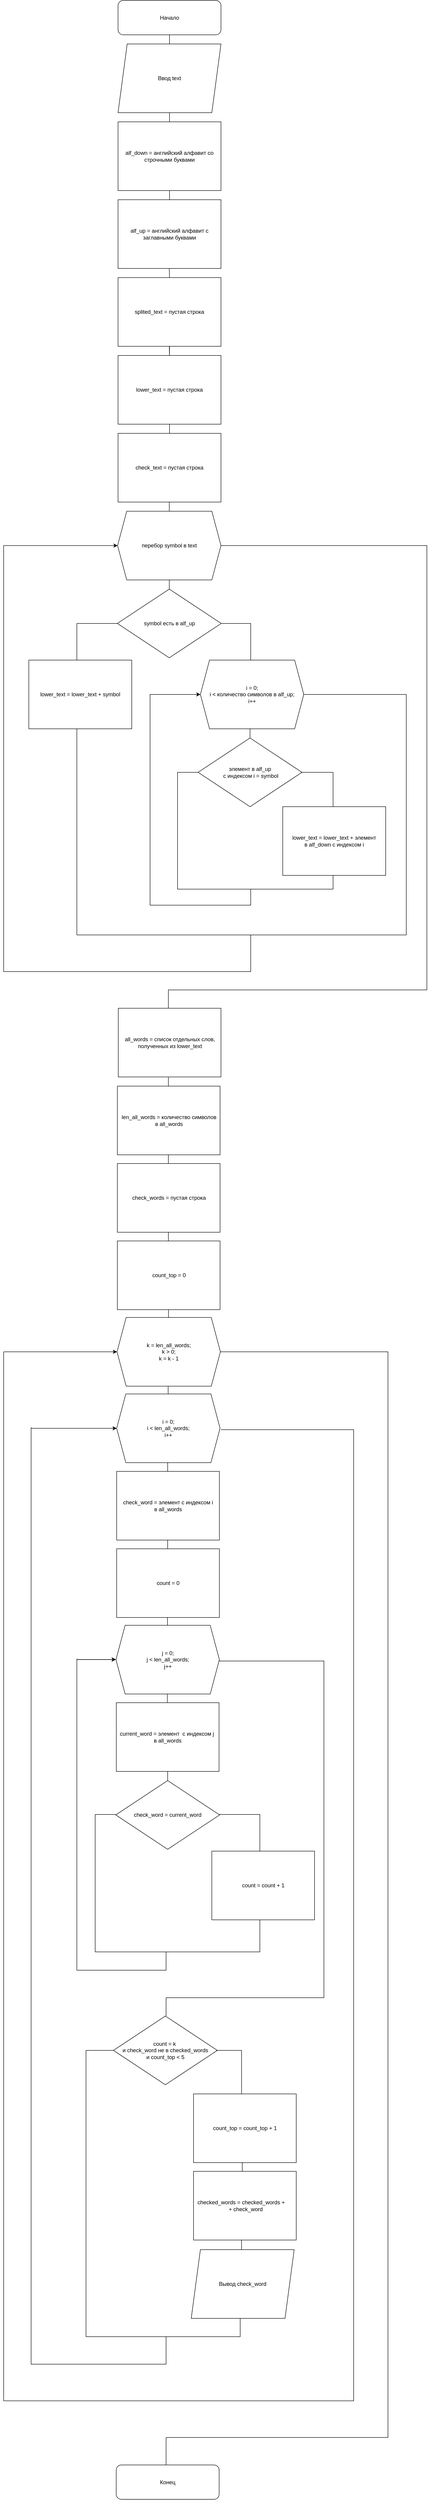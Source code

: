 <mxfile version="28.2.5">
  <diagram name="Страница — 1" id="iT_dftc5e1f7CBB1sqBg">
    <mxGraphModel dx="1735" dy="2080" grid="1" gridSize="5" guides="1" tooltips="1" connect="1" arrows="1" fold="1" page="1" pageScale="1" pageWidth="827" pageHeight="1169" math="0" shadow="0">
      <root>
        <mxCell id="0" />
        <mxCell id="1" parent="0" />
        <mxCell id="bD_HIQZCwNNgcv4CfesC-1" style="edgeStyle=orthogonalEdgeStyle;rounded=0;orthogonalLoop=1;jettySize=auto;html=1;entryX=0.5;entryY=0;entryDx=0;entryDy=0;endArrow=none;endFill=0;" edge="1" parent="1" source="bD_HIQZCwNNgcv4CfesC-2" target="bD_HIQZCwNNgcv4CfesC-4">
          <mxGeometry relative="1" as="geometry" />
        </mxCell>
        <mxCell id="bD_HIQZCwNNgcv4CfesC-2" value="Начало" style="rounded=1;whiteSpace=wrap;html=1;" vertex="1" parent="1">
          <mxGeometry x="290" y="40" width="225" height="75" as="geometry" />
        </mxCell>
        <mxCell id="bD_HIQZCwNNgcv4CfesC-3" style="edgeStyle=orthogonalEdgeStyle;rounded=0;orthogonalLoop=1;jettySize=auto;html=1;endArrow=none;endFill=0;" edge="1" parent="1" source="bD_HIQZCwNNgcv4CfesC-4" target="bD_HIQZCwNNgcv4CfesC-6">
          <mxGeometry relative="1" as="geometry" />
        </mxCell>
        <mxCell id="bD_HIQZCwNNgcv4CfesC-4" value="Ввод text" style="shape=parallelogram;perimeter=parallelogramPerimeter;whiteSpace=wrap;html=1;fixedSize=1;" vertex="1" parent="1">
          <mxGeometry x="290" y="135" width="225" height="150" as="geometry" />
        </mxCell>
        <mxCell id="bD_HIQZCwNNgcv4CfesC-5" style="edgeStyle=orthogonalEdgeStyle;rounded=0;orthogonalLoop=1;jettySize=auto;html=1;entryX=0.5;entryY=0;entryDx=0;entryDy=0;endArrow=none;endFill=0;" edge="1" parent="1" source="bD_HIQZCwNNgcv4CfesC-6" target="bD_HIQZCwNNgcv4CfesC-7">
          <mxGeometry relative="1" as="geometry" />
        </mxCell>
        <mxCell id="bD_HIQZCwNNgcv4CfesC-6" value="alf_down = английский алфавит со строчными буквами" style="rounded=0;whiteSpace=wrap;html=1;" vertex="1" parent="1">
          <mxGeometry x="290" y="305" width="225" height="150" as="geometry" />
        </mxCell>
        <mxCell id="bD_HIQZCwNNgcv4CfesC-7" value="alf_up = английский алфавит с заглавными буквами" style="rounded=0;whiteSpace=wrap;html=1;" vertex="1" parent="1">
          <mxGeometry x="290" y="475" width="225" height="150" as="geometry" />
        </mxCell>
        <mxCell id="bD_HIQZCwNNgcv4CfesC-8" style="edgeStyle=orthogonalEdgeStyle;rounded=0;orthogonalLoop=1;jettySize=auto;html=1;entryX=0.5;entryY=0;entryDx=0;entryDy=0;endArrow=none;endFill=0;" edge="1" parent="1" target="bD_HIQZCwNNgcv4CfesC-9">
          <mxGeometry relative="1" as="geometry">
            <mxPoint x="402" y="625" as="sourcePoint" />
          </mxGeometry>
        </mxCell>
        <mxCell id="bD_HIQZCwNNgcv4CfesC-9" value="splited_text = пустая строка" style="rounded=0;whiteSpace=wrap;html=1;" vertex="1" parent="1">
          <mxGeometry x="290" y="645" width="225" height="150" as="geometry" />
        </mxCell>
        <mxCell id="bD_HIQZCwNNgcv4CfesC-10" style="edgeStyle=orthogonalEdgeStyle;rounded=0;orthogonalLoop=1;jettySize=auto;html=1;endArrow=none;endFill=0;" edge="1" parent="1" target="bD_HIQZCwNNgcv4CfesC-12">
          <mxGeometry relative="1" as="geometry">
            <mxPoint x="402" y="795" as="sourcePoint" />
          </mxGeometry>
        </mxCell>
        <mxCell id="bD_HIQZCwNNgcv4CfesC-11" style="edgeStyle=orthogonalEdgeStyle;rounded=0;orthogonalLoop=1;jettySize=auto;html=1;entryX=0.5;entryY=0;entryDx=0;entryDy=0;endArrow=none;endFill=0;" edge="1" parent="1" source="bD_HIQZCwNNgcv4CfesC-12" target="bD_HIQZCwNNgcv4CfesC-13">
          <mxGeometry relative="1" as="geometry" />
        </mxCell>
        <mxCell id="bD_HIQZCwNNgcv4CfesC-12" value="lower_text = пустая строка" style="rounded=0;whiteSpace=wrap;html=1;" vertex="1" parent="1">
          <mxGeometry x="290" y="815" width="225" height="150" as="geometry" />
        </mxCell>
        <mxCell id="bD_HIQZCwNNgcv4CfesC-13" value="check_text = пустая строка" style="rounded=0;whiteSpace=wrap;html=1;" vertex="1" parent="1">
          <mxGeometry x="290" y="985" width="225" height="150" as="geometry" />
        </mxCell>
        <mxCell id="bD_HIQZCwNNgcv4CfesC-14" style="edgeStyle=orthogonalEdgeStyle;rounded=0;orthogonalLoop=1;jettySize=auto;html=1;entryX=0.5;entryY=0;entryDx=0;entryDy=0;endArrow=none;endFill=0;" edge="1" parent="1">
          <mxGeometry relative="1" as="geometry">
            <mxPoint x="400.99" y="1135" as="sourcePoint" />
            <mxPoint x="401.99" y="1155" as="targetPoint" />
          </mxGeometry>
        </mxCell>
        <mxCell id="bD_HIQZCwNNgcv4CfesC-15" value="перебор symbol в text" style="shape=hexagon;perimeter=hexagonPerimeter2;whiteSpace=wrap;html=1;fixedSize=1;" vertex="1" parent="1">
          <mxGeometry x="289" y="1155" width="226" height="150" as="geometry" />
        </mxCell>
        <mxCell id="bD_HIQZCwNNgcv4CfesC-17" value="symbol есть в alf_up" style="rhombus;whiteSpace=wrap;html=1;" vertex="1" parent="1">
          <mxGeometry x="288.5" y="1325" width="227" height="150" as="geometry" />
        </mxCell>
        <mxCell id="bD_HIQZCwNNgcv4CfesC-18" value="" style="endArrow=none;html=1;rounded=0;entryX=0.5;entryY=1;entryDx=0;entryDy=0;exitX=0.5;exitY=0;exitDx=0;exitDy=0;" edge="1" parent="1" source="bD_HIQZCwNNgcv4CfesC-17" target="bD_HIQZCwNNgcv4CfesC-15">
          <mxGeometry width="50" height="50" relative="1" as="geometry">
            <mxPoint x="400" y="1325" as="sourcePoint" />
            <mxPoint x="450" y="1275" as="targetPoint" />
          </mxGeometry>
        </mxCell>
        <mxCell id="bD_HIQZCwNNgcv4CfesC-19" value="" style="endArrow=none;html=1;rounded=0;" edge="1" parent="1">
          <mxGeometry width="50" height="50" relative="1" as="geometry">
            <mxPoint x="515" y="1400" as="sourcePoint" />
            <mxPoint x="580" y="1480" as="targetPoint" />
            <Array as="points">
              <mxPoint x="580" y="1400" />
            </Array>
          </mxGeometry>
        </mxCell>
        <mxCell id="bD_HIQZCwNNgcv4CfesC-20" value="i = 0;&lt;div&gt;i &amp;lt; количество символов в alf_up;&lt;/div&gt;&lt;div&gt;i++&lt;/div&gt;" style="shape=hexagon;perimeter=hexagonPerimeter2;whiteSpace=wrap;html=1;fixedSize=1;" vertex="1" parent="1">
          <mxGeometry x="470" y="1480" width="226" height="150" as="geometry" />
        </mxCell>
        <mxCell id="bD_HIQZCwNNgcv4CfesC-21" value="элемент в alf_up&lt;div&gt;&amp;nbsp;с индексом i = symbol&lt;/div&gt;" style="rhombus;whiteSpace=wrap;html=1;" vertex="1" parent="1">
          <mxGeometry x="465" y="1650" width="227" height="150" as="geometry" />
        </mxCell>
        <mxCell id="bD_HIQZCwNNgcv4CfesC-22" value="" style="endArrow=none;html=1;rounded=0;entryX=0.5;entryY=1;entryDx=0;entryDy=0;exitX=0.5;exitY=0;exitDx=0;exitDy=0;" edge="1" parent="1" source="bD_HIQZCwNNgcv4CfesC-21">
          <mxGeometry width="50" height="50" relative="1" as="geometry">
            <mxPoint x="576.5" y="1650" as="sourcePoint" />
            <mxPoint x="578.5" y="1630" as="targetPoint" />
          </mxGeometry>
        </mxCell>
        <mxCell id="bD_HIQZCwNNgcv4CfesC-23" value="" style="endArrow=none;html=1;rounded=0;" edge="1" parent="1">
          <mxGeometry width="50" height="50" relative="1" as="geometry">
            <mxPoint x="690" y="1725" as="sourcePoint" />
            <mxPoint x="760" y="1800" as="targetPoint" />
            <Array as="points">
              <mxPoint x="760" y="1725" />
            </Array>
          </mxGeometry>
        </mxCell>
        <mxCell id="bD_HIQZCwNNgcv4CfesC-24" value="lower_text = lower_text + элемент&lt;div&gt;в alf_down с индексом i&lt;/div&gt;" style="rounded=0;whiteSpace=wrap;html=1;" vertex="1" parent="1">
          <mxGeometry x="650" y="1800" width="225" height="150" as="geometry" />
        </mxCell>
        <mxCell id="bD_HIQZCwNNgcv4CfesC-25" value="" style="endArrow=none;html=1;rounded=0;" edge="1" parent="1">
          <mxGeometry width="50" height="50" relative="1" as="geometry">
            <mxPoint x="580" y="1980" as="sourcePoint" />
            <mxPoint x="465" y="1725" as="targetPoint" />
            <Array as="points">
              <mxPoint x="420" y="1980" />
              <mxPoint x="420" y="1725" />
            </Array>
          </mxGeometry>
        </mxCell>
        <mxCell id="bD_HIQZCwNNgcv4CfesC-26" value="" style="endArrow=none;html=1;rounded=0;" edge="1" parent="1">
          <mxGeometry width="50" height="50" relative="1" as="geometry">
            <mxPoint x="580" y="1980" as="sourcePoint" />
            <mxPoint x="760" y="1950" as="targetPoint" />
            <Array as="points">
              <mxPoint x="760" y="1980" />
            </Array>
          </mxGeometry>
        </mxCell>
        <mxCell id="bD_HIQZCwNNgcv4CfesC-27" value="" style="endArrow=none;html=1;rounded=0;" edge="1" parent="1">
          <mxGeometry width="50" height="50" relative="1" as="geometry">
            <mxPoint x="420" y="1555" as="sourcePoint" />
            <mxPoint x="580" y="1980" as="targetPoint" />
            <Array as="points">
              <mxPoint x="360" y="1555" />
              <mxPoint x="360" y="2015" />
              <mxPoint x="580" y="2015" />
            </Array>
          </mxGeometry>
        </mxCell>
        <mxCell id="bD_HIQZCwNNgcv4CfesC-28" value="" style="endArrow=classic;html=1;rounded=0;entryX=0;entryY=0.5;entryDx=0;entryDy=0;" edge="1" parent="1" target="bD_HIQZCwNNgcv4CfesC-20">
          <mxGeometry width="50" height="50" relative="1" as="geometry">
            <mxPoint x="420" y="1555" as="sourcePoint" />
            <mxPoint x="470" y="1510" as="targetPoint" />
          </mxGeometry>
        </mxCell>
        <mxCell id="bD_HIQZCwNNgcv4CfesC-29" value="" style="endArrow=none;html=1;rounded=0;" edge="1" parent="1">
          <mxGeometry width="50" height="50" relative="1" as="geometry">
            <mxPoint x="200" y="1480" as="sourcePoint" />
            <mxPoint x="290" y="1400" as="targetPoint" />
            <Array as="points">
              <mxPoint x="200" y="1400" />
            </Array>
          </mxGeometry>
        </mxCell>
        <mxCell id="bD_HIQZCwNNgcv4CfesC-30" value="lower_text = lower_text + symbol" style="rounded=0;whiteSpace=wrap;html=1;" vertex="1" parent="1">
          <mxGeometry x="95" y="1480" width="225" height="150" as="geometry" />
        </mxCell>
        <mxCell id="bD_HIQZCwNNgcv4CfesC-31" value="" style="endArrow=none;html=1;rounded=0;" edge="1" parent="1">
          <mxGeometry width="50" height="50" relative="1" as="geometry">
            <mxPoint x="580" y="2080" as="sourcePoint" />
            <mxPoint x="200" y="1630" as="targetPoint" />
            <Array as="points">
              <mxPoint x="200" y="2080" />
            </Array>
          </mxGeometry>
        </mxCell>
        <mxCell id="bD_HIQZCwNNgcv4CfesC-32" value="" style="endArrow=none;html=1;rounded=0;" edge="1" parent="1">
          <mxGeometry width="50" height="50" relative="1" as="geometry">
            <mxPoint x="240" y="1230" as="sourcePoint" />
            <mxPoint x="580" y="2080" as="targetPoint" />
            <Array as="points">
              <mxPoint x="40" y="1230" />
              <mxPoint x="40" y="2160" />
              <mxPoint x="580" y="2160" />
            </Array>
          </mxGeometry>
        </mxCell>
        <mxCell id="bD_HIQZCwNNgcv4CfesC-33" value="" style="endArrow=none;html=1;rounded=0;" edge="1" parent="1">
          <mxGeometry width="50" height="50" relative="1" as="geometry">
            <mxPoint x="695" y="1555" as="sourcePoint" />
            <mxPoint x="580" y="2080" as="targetPoint" />
            <Array as="points">
              <mxPoint x="920" y="1555" />
              <mxPoint x="920" y="2080" />
            </Array>
          </mxGeometry>
        </mxCell>
        <mxCell id="bD_HIQZCwNNgcv4CfesC-34" value="" style="endArrow=classic;html=1;rounded=0;entryX=0;entryY=0.5;entryDx=0;entryDy=0;" edge="1" parent="1" target="bD_HIQZCwNNgcv4CfesC-15">
          <mxGeometry width="50" height="50" relative="1" as="geometry">
            <mxPoint x="240" y="1230" as="sourcePoint" />
            <mxPoint x="290" y="1180" as="targetPoint" />
          </mxGeometry>
        </mxCell>
        <mxCell id="bD_HIQZCwNNgcv4CfesC-35" value="" style="endArrow=none;html=1;rounded=0;" edge="1" parent="1">
          <mxGeometry width="50" height="50" relative="1" as="geometry">
            <mxPoint x="515" y="1230" as="sourcePoint" />
            <mxPoint x="400" y="2240" as="targetPoint" />
            <Array as="points">
              <mxPoint x="965" y="1230" />
              <mxPoint x="965" y="2200" />
              <mxPoint x="400" y="2200" />
            </Array>
          </mxGeometry>
        </mxCell>
        <mxCell id="bD_HIQZCwNNgcv4CfesC-36" value="all_words = список отдельных слов,&lt;div&gt;полученных из lower_text&lt;/div&gt;" style="rounded=0;whiteSpace=wrap;html=1;" vertex="1" parent="1">
          <mxGeometry x="290.5" y="2240" width="224.5" height="150" as="geometry" />
        </mxCell>
        <mxCell id="bD_HIQZCwNNgcv4CfesC-38" value="len_all_words = количество символов&lt;div&gt;в all_words&lt;/div&gt;" style="rounded=0;whiteSpace=wrap;html=1;" vertex="1" parent="1">
          <mxGeometry x="288.5" y="2410" width="224.5" height="150" as="geometry" />
        </mxCell>
        <mxCell id="bD_HIQZCwNNgcv4CfesC-42" value="" style="endArrow=none;html=1;rounded=0;entryX=0.488;entryY=1.007;entryDx=0;entryDy=0;entryPerimeter=0;" edge="1" parent="1" target="bD_HIQZCwNNgcv4CfesC-36">
          <mxGeometry width="50" height="50" relative="1" as="geometry">
            <mxPoint x="400" y="2410" as="sourcePoint" />
            <mxPoint x="400" y="2392" as="targetPoint" />
          </mxGeometry>
        </mxCell>
        <mxCell id="bD_HIQZCwNNgcv4CfesC-43" value="check_words = пустая строка" style="rounded=0;whiteSpace=wrap;html=1;" vertex="1" parent="1">
          <mxGeometry x="288.5" y="2579" width="224.5" height="150" as="geometry" />
        </mxCell>
        <mxCell id="bD_HIQZCwNNgcv4CfesC-44" value="" style="endArrow=none;html=1;rounded=0;entryX=0.488;entryY=1.007;entryDx=0;entryDy=0;entryPerimeter=0;" edge="1" parent="1">
          <mxGeometry width="50" height="50" relative="1" as="geometry">
            <mxPoint x="400" y="2579" as="sourcePoint" />
            <mxPoint x="400" y="2560" as="targetPoint" />
          </mxGeometry>
        </mxCell>
        <mxCell id="bD_HIQZCwNNgcv4CfesC-45" value="count_top = 0" style="rounded=0;whiteSpace=wrap;html=1;" vertex="1" parent="1">
          <mxGeometry x="288.5" y="2748" width="224.5" height="150" as="geometry" />
        </mxCell>
        <mxCell id="bD_HIQZCwNNgcv4CfesC-46" value="" style="endArrow=none;html=1;rounded=0;entryX=0.488;entryY=1.007;entryDx=0;entryDy=0;entryPerimeter=0;" edge="1" parent="1">
          <mxGeometry width="50" height="50" relative="1" as="geometry">
            <mxPoint x="400" y="2748" as="sourcePoint" />
            <mxPoint x="400" y="2729" as="targetPoint" />
          </mxGeometry>
        </mxCell>
        <mxCell id="bD_HIQZCwNNgcv4CfesC-48" value="" style="endArrow=none;html=1;rounded=0;entryX=0.488;entryY=1.007;entryDx=0;entryDy=0;entryPerimeter=0;" edge="1" parent="1">
          <mxGeometry width="50" height="50" relative="1" as="geometry">
            <mxPoint x="400.27" y="2917" as="sourcePoint" />
            <mxPoint x="400.27" y="2898" as="targetPoint" />
          </mxGeometry>
        </mxCell>
        <mxCell id="bD_HIQZCwNNgcv4CfesC-49" value="k = len_all_words;&lt;div&gt;k &amp;gt; 0;&lt;/div&gt;&lt;div&gt;k = k - 1&lt;/div&gt;" style="shape=hexagon;perimeter=hexagonPerimeter2;whiteSpace=wrap;html=1;fixedSize=1;" vertex="1" parent="1">
          <mxGeometry x="287.75" y="2915" width="226" height="150" as="geometry" />
        </mxCell>
        <mxCell id="bD_HIQZCwNNgcv4CfesC-50" value="" style="endArrow=none;html=1;rounded=0;entryX=0.488;entryY=1.007;entryDx=0;entryDy=0;entryPerimeter=0;" edge="1" parent="1">
          <mxGeometry width="50" height="50" relative="1" as="geometry">
            <mxPoint x="399.52" y="3084" as="sourcePoint" />
            <mxPoint x="399.52" y="3065" as="targetPoint" />
          </mxGeometry>
        </mxCell>
        <mxCell id="bD_HIQZCwNNgcv4CfesC-51" value="i = 0;&lt;div&gt;i &amp;lt; len_all_words;&lt;/div&gt;&lt;div&gt;i++&lt;/div&gt;" style="shape=hexagon;perimeter=hexagonPerimeter2;whiteSpace=wrap;html=1;fixedSize=1;" vertex="1" parent="1">
          <mxGeometry x="287" y="3082" width="226" height="150" as="geometry" />
        </mxCell>
        <mxCell id="bD_HIQZCwNNgcv4CfesC-52" value="check_word = элемент с индексом i&lt;div&gt;в all_words&lt;/div&gt;" style="rounded=0;whiteSpace=wrap;html=1;" vertex="1" parent="1">
          <mxGeometry x="287" y="3251" width="224.5" height="150" as="geometry" />
        </mxCell>
        <mxCell id="bD_HIQZCwNNgcv4CfesC-53" value="" style="endArrow=none;html=1;rounded=0;entryX=0.488;entryY=1.007;entryDx=0;entryDy=0;entryPerimeter=0;" edge="1" parent="1">
          <mxGeometry width="50" height="50" relative="1" as="geometry">
            <mxPoint x="398.5" y="3251" as="sourcePoint" />
            <mxPoint x="398.5" y="3232" as="targetPoint" />
          </mxGeometry>
        </mxCell>
        <mxCell id="bD_HIQZCwNNgcv4CfesC-54" value="count = 0" style="rounded=0;whiteSpace=wrap;html=1;" vertex="1" parent="1">
          <mxGeometry x="287" y="3420" width="224.5" height="150" as="geometry" />
        </mxCell>
        <mxCell id="bD_HIQZCwNNgcv4CfesC-55" value="" style="endArrow=none;html=1;rounded=0;entryX=0.488;entryY=1.007;entryDx=0;entryDy=0;entryPerimeter=0;" edge="1" parent="1">
          <mxGeometry width="50" height="50" relative="1" as="geometry">
            <mxPoint x="398.5" y="3420" as="sourcePoint" />
            <mxPoint x="398.5" y="3401" as="targetPoint" />
          </mxGeometry>
        </mxCell>
        <mxCell id="bD_HIQZCwNNgcv4CfesC-56" value="" style="endArrow=none;html=1;rounded=0;entryX=0.488;entryY=1.007;entryDx=0;entryDy=0;entryPerimeter=0;" edge="1" parent="1">
          <mxGeometry width="50" height="50" relative="1" as="geometry">
            <mxPoint x="398.02" y="3589" as="sourcePoint" />
            <mxPoint x="398.02" y="3570" as="targetPoint" />
          </mxGeometry>
        </mxCell>
        <mxCell id="bD_HIQZCwNNgcv4CfesC-57" value="j = 0;&lt;div&gt;j &amp;lt; len_all_words;&lt;/div&gt;&lt;div&gt;j++&lt;/div&gt;" style="shape=hexagon;perimeter=hexagonPerimeter2;whiteSpace=wrap;html=1;fixedSize=1;" vertex="1" parent="1">
          <mxGeometry x="285.5" y="3587" width="226" height="150" as="geometry" />
        </mxCell>
        <mxCell id="bD_HIQZCwNNgcv4CfesC-58" value="current_word = элемент&amp;nbsp; с&amp;nbsp;&lt;span style=&quot;background-color: transparent; color: light-dark(rgb(0, 0, 0), rgb(255, 255, 255));&quot;&gt;индексом j&amp;nbsp;&lt;/span&gt;&lt;div&gt;&lt;span style=&quot;background-color: transparent; color: light-dark(rgb(0, 0, 0), rgb(255, 255, 255));&quot;&gt;в all_words&lt;/span&gt;&lt;/div&gt;" style="rounded=0;whiteSpace=wrap;html=1;" vertex="1" parent="1">
          <mxGeometry x="286.25" y="3756" width="224.5" height="150" as="geometry" />
        </mxCell>
        <mxCell id="bD_HIQZCwNNgcv4CfesC-59" value="" style="endArrow=none;html=1;rounded=0;entryX=0.488;entryY=1.007;entryDx=0;entryDy=0;entryPerimeter=0;" edge="1" parent="1">
          <mxGeometry width="50" height="50" relative="1" as="geometry">
            <mxPoint x="397.75" y="3756" as="sourcePoint" />
            <mxPoint x="397.75" y="3737" as="targetPoint" />
          </mxGeometry>
        </mxCell>
        <mxCell id="bD_HIQZCwNNgcv4CfesC-60" value="check_word = current_word" style="rhombus;whiteSpace=wrap;html=1;" vertex="1" parent="1">
          <mxGeometry x="285" y="3926" width="227" height="150" as="geometry" />
        </mxCell>
        <mxCell id="bD_HIQZCwNNgcv4CfesC-61" value="" style="endArrow=none;html=1;rounded=0;entryX=0.5;entryY=1;entryDx=0;entryDy=0;exitX=0.5;exitY=0;exitDx=0;exitDy=0;" edge="1" parent="1" source="bD_HIQZCwNNgcv4CfesC-60">
          <mxGeometry width="50" height="50" relative="1" as="geometry">
            <mxPoint x="396.5" y="3926" as="sourcePoint" />
            <mxPoint x="398.5" y="3906" as="targetPoint" />
          </mxGeometry>
        </mxCell>
        <mxCell id="bD_HIQZCwNNgcv4CfesC-62" value="" style="endArrow=none;html=1;rounded=0;" edge="1" parent="1">
          <mxGeometry width="50" height="50" relative="1" as="geometry">
            <mxPoint x="510" y="4000" as="sourcePoint" />
            <mxPoint x="600" y="4080" as="targetPoint" />
            <Array as="points">
              <mxPoint x="600" y="4000" />
            </Array>
          </mxGeometry>
        </mxCell>
        <mxCell id="bD_HIQZCwNNgcv4CfesC-63" value="count = count + 1" style="rounded=0;whiteSpace=wrap;html=1;" vertex="1" parent="1">
          <mxGeometry x="495" y="4080" width="224.5" height="150" as="geometry" />
        </mxCell>
        <mxCell id="bD_HIQZCwNNgcv4CfesC-64" value="" style="endArrow=none;html=1;rounded=0;" edge="1" parent="1">
          <mxGeometry width="50" height="50" relative="1" as="geometry">
            <mxPoint x="395" y="4300" as="sourcePoint" />
            <mxPoint x="285" y="4000" as="targetPoint" />
            <Array as="points">
              <mxPoint x="240" y="4300" />
              <mxPoint x="240" y="4000" />
            </Array>
          </mxGeometry>
        </mxCell>
        <mxCell id="bD_HIQZCwNNgcv4CfesC-65" value="" style="endArrow=none;html=1;rounded=0;" edge="1" parent="1">
          <mxGeometry width="50" height="50" relative="1" as="geometry">
            <mxPoint x="395" y="4300" as="sourcePoint" />
            <mxPoint x="600" y="4230" as="targetPoint" />
            <Array as="points">
              <mxPoint x="600" y="4300" />
            </Array>
          </mxGeometry>
        </mxCell>
        <mxCell id="bD_HIQZCwNNgcv4CfesC-66" value="" style="endArrow=none;html=1;rounded=0;" edge="1" parent="1">
          <mxGeometry width="50" height="50" relative="1" as="geometry">
            <mxPoint x="200" y="3660" as="sourcePoint" />
            <mxPoint x="395" y="4300" as="targetPoint" />
            <Array as="points">
              <mxPoint x="200" y="4340" />
              <mxPoint x="395" y="4340" />
            </Array>
          </mxGeometry>
        </mxCell>
        <mxCell id="bD_HIQZCwNNgcv4CfesC-68" value="" style="endArrow=classic;html=1;rounded=0;entryX=0;entryY=0.5;entryDx=0;entryDy=0;endSize=6;strokeWidth=1.2;" edge="1" parent="1">
          <mxGeometry width="50" height="50" relative="1" as="geometry">
            <mxPoint x="200" y="3661.74" as="sourcePoint" />
            <mxPoint x="285.5" y="3661.74" as="targetPoint" />
          </mxGeometry>
        </mxCell>
        <mxCell id="bD_HIQZCwNNgcv4CfesC-69" value="" style="endArrow=none;html=1;rounded=0;" edge="1" parent="1">
          <mxGeometry width="50" height="50" relative="1" as="geometry">
            <mxPoint x="510" y="3665" as="sourcePoint" />
            <mxPoint x="395" y="4400" as="targetPoint" />
            <Array as="points">
              <mxPoint x="740" y="3665" />
              <mxPoint x="740" y="4400" />
            </Array>
          </mxGeometry>
        </mxCell>
        <mxCell id="bD_HIQZCwNNgcv4CfesC-71" value="count = k&amp;nbsp;&lt;div&gt;и&amp;nbsp;&lt;span style=&quot;background-color: transparent; color: light-dark(rgb(0, 0, 0), rgb(255, 255, 255));&quot;&gt;check_word не в checked_words&lt;/span&gt;&lt;/div&gt;&lt;div&gt;&lt;span style=&quot;background-color: transparent; color: light-dark(rgb(0, 0, 0), rgb(255, 255, 255));&quot;&gt;и count_top &amp;lt; 5&lt;/span&gt;&lt;/div&gt;" style="rhombus;whiteSpace=wrap;html=1;" vertex="1" parent="1">
          <mxGeometry x="280" y="4440" width="227" height="150" as="geometry" />
        </mxCell>
        <mxCell id="bD_HIQZCwNNgcv4CfesC-72" value="" style="endArrow=none;html=1;rounded=0;" edge="1" parent="1">
          <mxGeometry width="50" height="50" relative="1" as="geometry">
            <mxPoint x="395" y="4440" as="sourcePoint" />
            <mxPoint x="395" y="4400" as="targetPoint" />
          </mxGeometry>
        </mxCell>
        <mxCell id="bD_HIQZCwNNgcv4CfesC-73" value="" style="endArrow=none;html=1;rounded=0;entryX=0.468;entryY=0;entryDx=0;entryDy=0;entryPerimeter=0;" edge="1" parent="1" target="bD_HIQZCwNNgcv4CfesC-74">
          <mxGeometry width="50" height="50" relative="1" as="geometry">
            <mxPoint x="505" y="4515" as="sourcePoint" />
            <mxPoint x="560" y="4580" as="targetPoint" />
            <Array as="points">
              <mxPoint x="560" y="4515" />
            </Array>
          </mxGeometry>
        </mxCell>
        <mxCell id="bD_HIQZCwNNgcv4CfesC-74" value="count_top = count_top + 1" style="rounded=0;whiteSpace=wrap;html=1;" vertex="1" parent="1">
          <mxGeometry x="455" y="4610" width="224.5" height="150" as="geometry" />
        </mxCell>
        <mxCell id="bD_HIQZCwNNgcv4CfesC-75" value="checked_words = checked_words +&amp;nbsp; &amp;nbsp; &amp;nbsp;&lt;div&gt;&amp;nbsp;+ check_word&lt;/div&gt;" style="rounded=0;whiteSpace=wrap;html=1;" vertex="1" parent="1">
          <mxGeometry x="455" y="4779" width="224.5" height="150" as="geometry" />
        </mxCell>
        <mxCell id="bD_HIQZCwNNgcv4CfesC-76" value="" style="endArrow=none;html=1;rounded=0;entryX=0.488;entryY=1.007;entryDx=0;entryDy=0;entryPerimeter=0;" edge="1" parent="1">
          <mxGeometry width="50" height="50" relative="1" as="geometry">
            <mxPoint x="561.5" y="4779" as="sourcePoint" />
            <mxPoint x="561.5" y="4760" as="targetPoint" />
          </mxGeometry>
        </mxCell>
        <mxCell id="bD_HIQZCwNNgcv4CfesC-78" value="Вывод check_word" style="shape=parallelogram;perimeter=parallelogramPerimeter;whiteSpace=wrap;html=1;fixedSize=1;" vertex="1" parent="1">
          <mxGeometry x="450" y="4950" width="225" height="150" as="geometry" />
        </mxCell>
        <mxCell id="bD_HIQZCwNNgcv4CfesC-80" value="" style="endArrow=none;html=1;rounded=0;entryX=0.467;entryY=1.001;entryDx=0;entryDy=0;entryPerimeter=0;" edge="1" parent="1" target="bD_HIQZCwNNgcv4CfesC-75">
          <mxGeometry width="50" height="50" relative="1" as="geometry">
            <mxPoint x="560" y="4950" as="sourcePoint" />
            <mxPoint x="610" y="4900" as="targetPoint" />
          </mxGeometry>
        </mxCell>
        <mxCell id="bD_HIQZCwNNgcv4CfesC-81" value="" style="endArrow=none;html=1;rounded=0;" edge="1" parent="1">
          <mxGeometry width="50" height="50" relative="1" as="geometry">
            <mxPoint x="395" y="5140" as="sourcePoint" />
            <mxPoint x="280" y="4515" as="targetPoint" />
            <Array as="points">
              <mxPoint x="220" y="5140" />
              <mxPoint x="220" y="4515" />
            </Array>
          </mxGeometry>
        </mxCell>
        <mxCell id="bD_HIQZCwNNgcv4CfesC-82" value="" style="endArrow=none;html=1;rounded=0;" edge="1" parent="1">
          <mxGeometry width="50" height="50" relative="1" as="geometry">
            <mxPoint x="395" y="5140" as="sourcePoint" />
            <mxPoint x="557" y="5100" as="targetPoint" />
            <Array as="points">
              <mxPoint x="557" y="5140" />
            </Array>
          </mxGeometry>
        </mxCell>
        <mxCell id="bD_HIQZCwNNgcv4CfesC-83" value="" style="endArrow=none;html=1;rounded=0;" edge="1" parent="1">
          <mxGeometry width="50" height="50" relative="1" as="geometry">
            <mxPoint x="100" y="3160" as="sourcePoint" />
            <mxPoint x="395" y="5140" as="targetPoint" />
            <Array as="points">
              <mxPoint x="100" y="5200" />
              <mxPoint x="395" y="5200" />
            </Array>
          </mxGeometry>
        </mxCell>
        <mxCell id="bD_HIQZCwNNgcv4CfesC-84" value="" style="endArrow=classic;html=1;rounded=0;entryX=0;entryY=0.5;entryDx=0;entryDy=0;" edge="1" parent="1" target="bD_HIQZCwNNgcv4CfesC-51">
          <mxGeometry width="50" height="50" relative="1" as="geometry">
            <mxPoint x="100" y="3157" as="sourcePoint" />
            <mxPoint x="150" y="3110" as="targetPoint" />
          </mxGeometry>
        </mxCell>
        <mxCell id="bD_HIQZCwNNgcv4CfesC-85" value="" style="endArrow=none;html=1;rounded=0;" edge="1" parent="1">
          <mxGeometry width="50" height="50" relative="1" as="geometry">
            <mxPoint x="100" y="3160" as="sourcePoint" />
            <mxPoint x="100" y="3155" as="targetPoint" />
          </mxGeometry>
        </mxCell>
        <mxCell id="bD_HIQZCwNNgcv4CfesC-86" value="" style="endArrow=none;html=1;rounded=0;" edge="1" parent="1">
          <mxGeometry width="50" height="50" relative="1" as="geometry">
            <mxPoint x="515" y="3160" as="sourcePoint" />
            <mxPoint x="40" y="2990" as="targetPoint" />
            <Array as="points">
              <mxPoint x="805" y="3160" />
              <mxPoint x="805" y="5280" />
              <mxPoint x="40" y="5280" />
            </Array>
          </mxGeometry>
        </mxCell>
        <mxCell id="bD_HIQZCwNNgcv4CfesC-87" value="" style="endArrow=classic;html=1;rounded=0;entryX=0;entryY=0.5;entryDx=0;entryDy=0;" edge="1" parent="1" target="bD_HIQZCwNNgcv4CfesC-49">
          <mxGeometry width="50" height="50" relative="1" as="geometry">
            <mxPoint x="40" y="2990" as="sourcePoint" />
            <mxPoint x="90" y="2940" as="targetPoint" />
          </mxGeometry>
        </mxCell>
        <mxCell id="bD_HIQZCwNNgcv4CfesC-88" value="" style="endArrow=none;html=1;rounded=0;" edge="1" parent="1">
          <mxGeometry width="50" height="50" relative="1" as="geometry">
            <mxPoint x="513" y="2990" as="sourcePoint" />
            <mxPoint x="395" y="5360" as="targetPoint" />
            <Array as="points">
              <mxPoint x="880" y="2990" />
              <mxPoint x="880" y="5360" />
            </Array>
          </mxGeometry>
        </mxCell>
        <mxCell id="bD_HIQZCwNNgcv4CfesC-89" value="" style="endArrow=none;html=1;rounded=0;" edge="1" parent="1">
          <mxGeometry width="50" height="50" relative="1" as="geometry">
            <mxPoint x="395" y="5420" as="sourcePoint" />
            <mxPoint x="395" y="5360" as="targetPoint" />
          </mxGeometry>
        </mxCell>
        <mxCell id="bD_HIQZCwNNgcv4CfesC-90" value="Конец" style="rounded=1;whiteSpace=wrap;html=1;" vertex="1" parent="1">
          <mxGeometry x="286" y="5420" width="225" height="75" as="geometry" />
        </mxCell>
      </root>
    </mxGraphModel>
  </diagram>
</mxfile>
